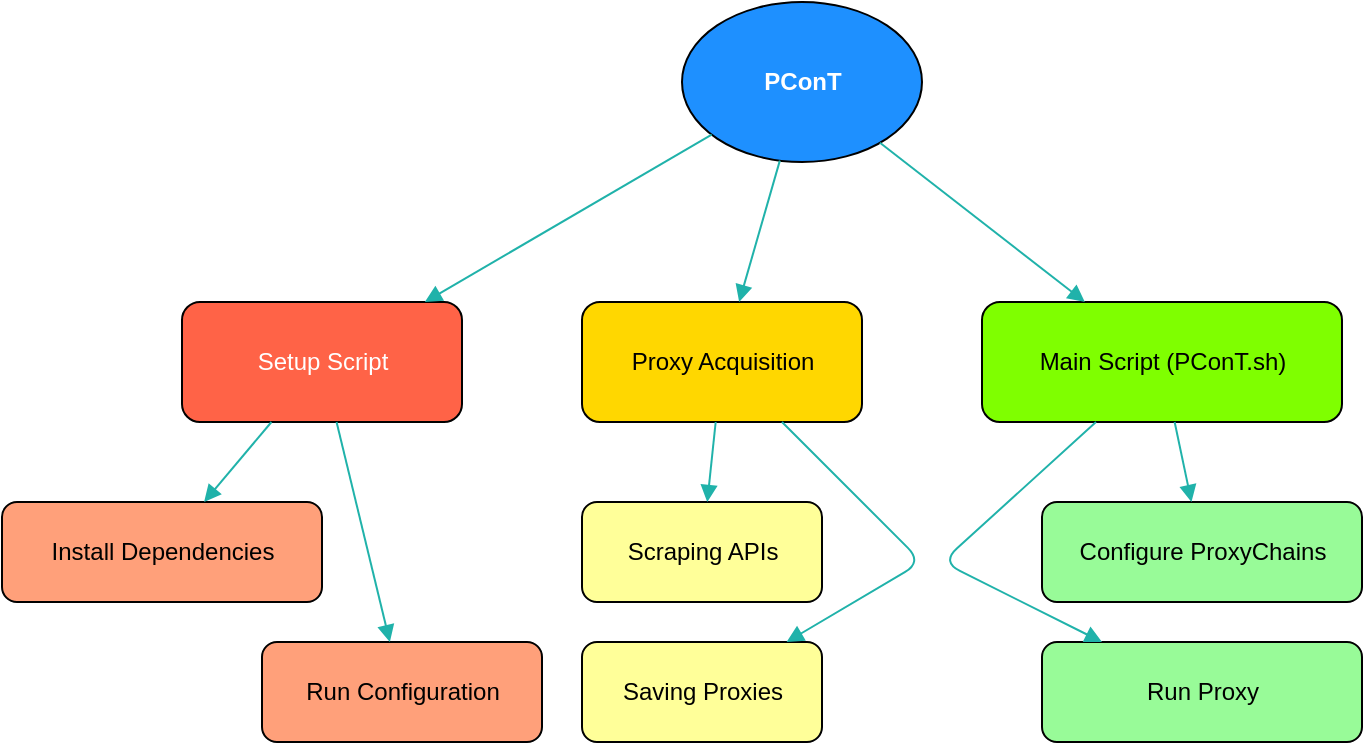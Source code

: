 <mxfile version="24.7.13">
  <diagram id="projectDiagram" name="PConT Project Outline">
    <mxGraphModel dx="989" dy="526" grid="1" gridSize="10" guides="1" tooltips="1" connect="1" arrows="1" fold="1" page="1" pageScale="1" pageWidth="850" pageHeight="1100" math="0" shadow="0">
      <root>
        <mxCell id="0" />
        <mxCell id="1" parent="0" />
        <mxCell id="2" value="PConT" style="ellipse;html=1;fillColor=#1E90FF;fontColor=#FFFFFF;fontStyle=1;" parent="1" vertex="1">
          <mxGeometry x="400" y="50" width="120" height="80" as="geometry" />
        </mxCell>
        <mxCell id="3" value="Setup Script" style="rounded=1;html=1;fillColor=#FF6347;fontColor=#FFFFFF;" parent="1" vertex="1">
          <mxGeometry x="150" y="200" width="140" height="60" as="geometry" />
        </mxCell>
        <mxCell id="4" value="Proxy Acquisition" style="rounded=1;html=1;fillColor=#FFD700;fontColor=#000000;" parent="1" vertex="1">
          <mxGeometry x="350" y="200" width="140" height="60" as="geometry" />
        </mxCell>
        <mxCell id="5" value="Main Script (PConT.sh)" style="rounded=1;html=1;fillColor=#7FFF00;fontColor=#000000;" parent="1" vertex="1">
          <mxGeometry x="550" y="200" width="180" height="60" as="geometry" />
        </mxCell>
        <mxCell id="6" style="endArrow=block;strokeColor=#20B2AA;" parent="1" source="2" target="3" edge="1">
          <mxGeometry relative="1" as="geometry" />
        </mxCell>
        <mxCell id="7" style="endArrow=block;strokeColor=#20B2AA;" parent="1" source="2" target="4" edge="1">
          <mxGeometry relative="1" as="geometry" />
        </mxCell>
        <mxCell id="8" style="endArrow=block;strokeColor=#20B2AA;" parent="1" source="2" target="5" edge="1">
          <mxGeometry relative="1" as="geometry" />
        </mxCell>
        <mxCell id="9" value="Install Dependencies" style="rounded=1;html=1;fillColor=#FFA07A;fontColor=#000000;" parent="1" vertex="1">
          <mxGeometry x="60" y="300" width="160" height="50" as="geometry" />
        </mxCell>
        <mxCell id="10" value="Run Configuration" style="rounded=1;html=1;fillColor=#FFA07A;fontColor=#000000;" parent="1" vertex="1">
          <mxGeometry x="190" y="370" width="140" height="50" as="geometry" />
        </mxCell>
        <mxCell id="11" style="endArrow=block;strokeColor=#20B2AA;" parent="1" source="3" target="9" edge="1">
          <mxGeometry relative="1" as="geometry" />
        </mxCell>
        <mxCell id="12" style="endArrow=block;strokeColor=#20B2AA;" parent="1" source="3" target="10" edge="1">
          <mxGeometry relative="1" as="geometry" />
        </mxCell>
        <mxCell id="13" value="Scraping APIs" style="rounded=1;html=1;fillColor=#FFFF99;fontColor=#000000;" parent="1" vertex="1">
          <mxGeometry x="350" y="300" width="120" height="50" as="geometry" />
        </mxCell>
        <mxCell id="14" value="Saving Proxies" style="rounded=1;html=1;fillColor=#FFFF99;fontColor=#000000;" parent="1" vertex="1">
          <mxGeometry x="350" y="370" width="120" height="50" as="geometry" />
        </mxCell>
        <mxCell id="15" style="endArrow=block;strokeColor=#20B2AA;" parent="1" source="4" target="13" edge="1">
          <mxGeometry relative="1" as="geometry" />
        </mxCell>
        <mxCell id="16" style="endArrow=block;strokeColor=#20B2AA;" parent="1" source="4" target="14" edge="1">
          <mxGeometry relative="1" as="geometry">
            <Array as="points">
              <mxPoint x="520" y="330" />
            </Array>
          </mxGeometry>
        </mxCell>
        <mxCell id="17" value="Configure ProxyChains" style="rounded=1;html=1;fillColor=#98FB98;fontColor=#000000;" parent="1" vertex="1">
          <mxGeometry x="580" y="300" width="160" height="50" as="geometry" />
        </mxCell>
        <mxCell id="18" value="Run Proxy" style="rounded=1;html=1;fillColor=#98FB98;fontColor=#000000;" parent="1" vertex="1">
          <mxGeometry x="580" y="370" width="160" height="50" as="geometry" />
        </mxCell>
        <mxCell id="19" style="endArrow=block;strokeColor=#20B2AA;" parent="1" source="5" target="17" edge="1">
          <mxGeometry relative="1" as="geometry" />
        </mxCell>
        <mxCell id="20" style="endArrow=block;strokeColor=#20B2AA;" parent="1" source="5" target="18" edge="1">
          <mxGeometry relative="1" as="geometry">
            <Array as="points">
              <mxPoint x="530" y="330" />
            </Array>
          </mxGeometry>
        </mxCell>
      </root>
    </mxGraphModel>
  </diagram>
</mxfile>

